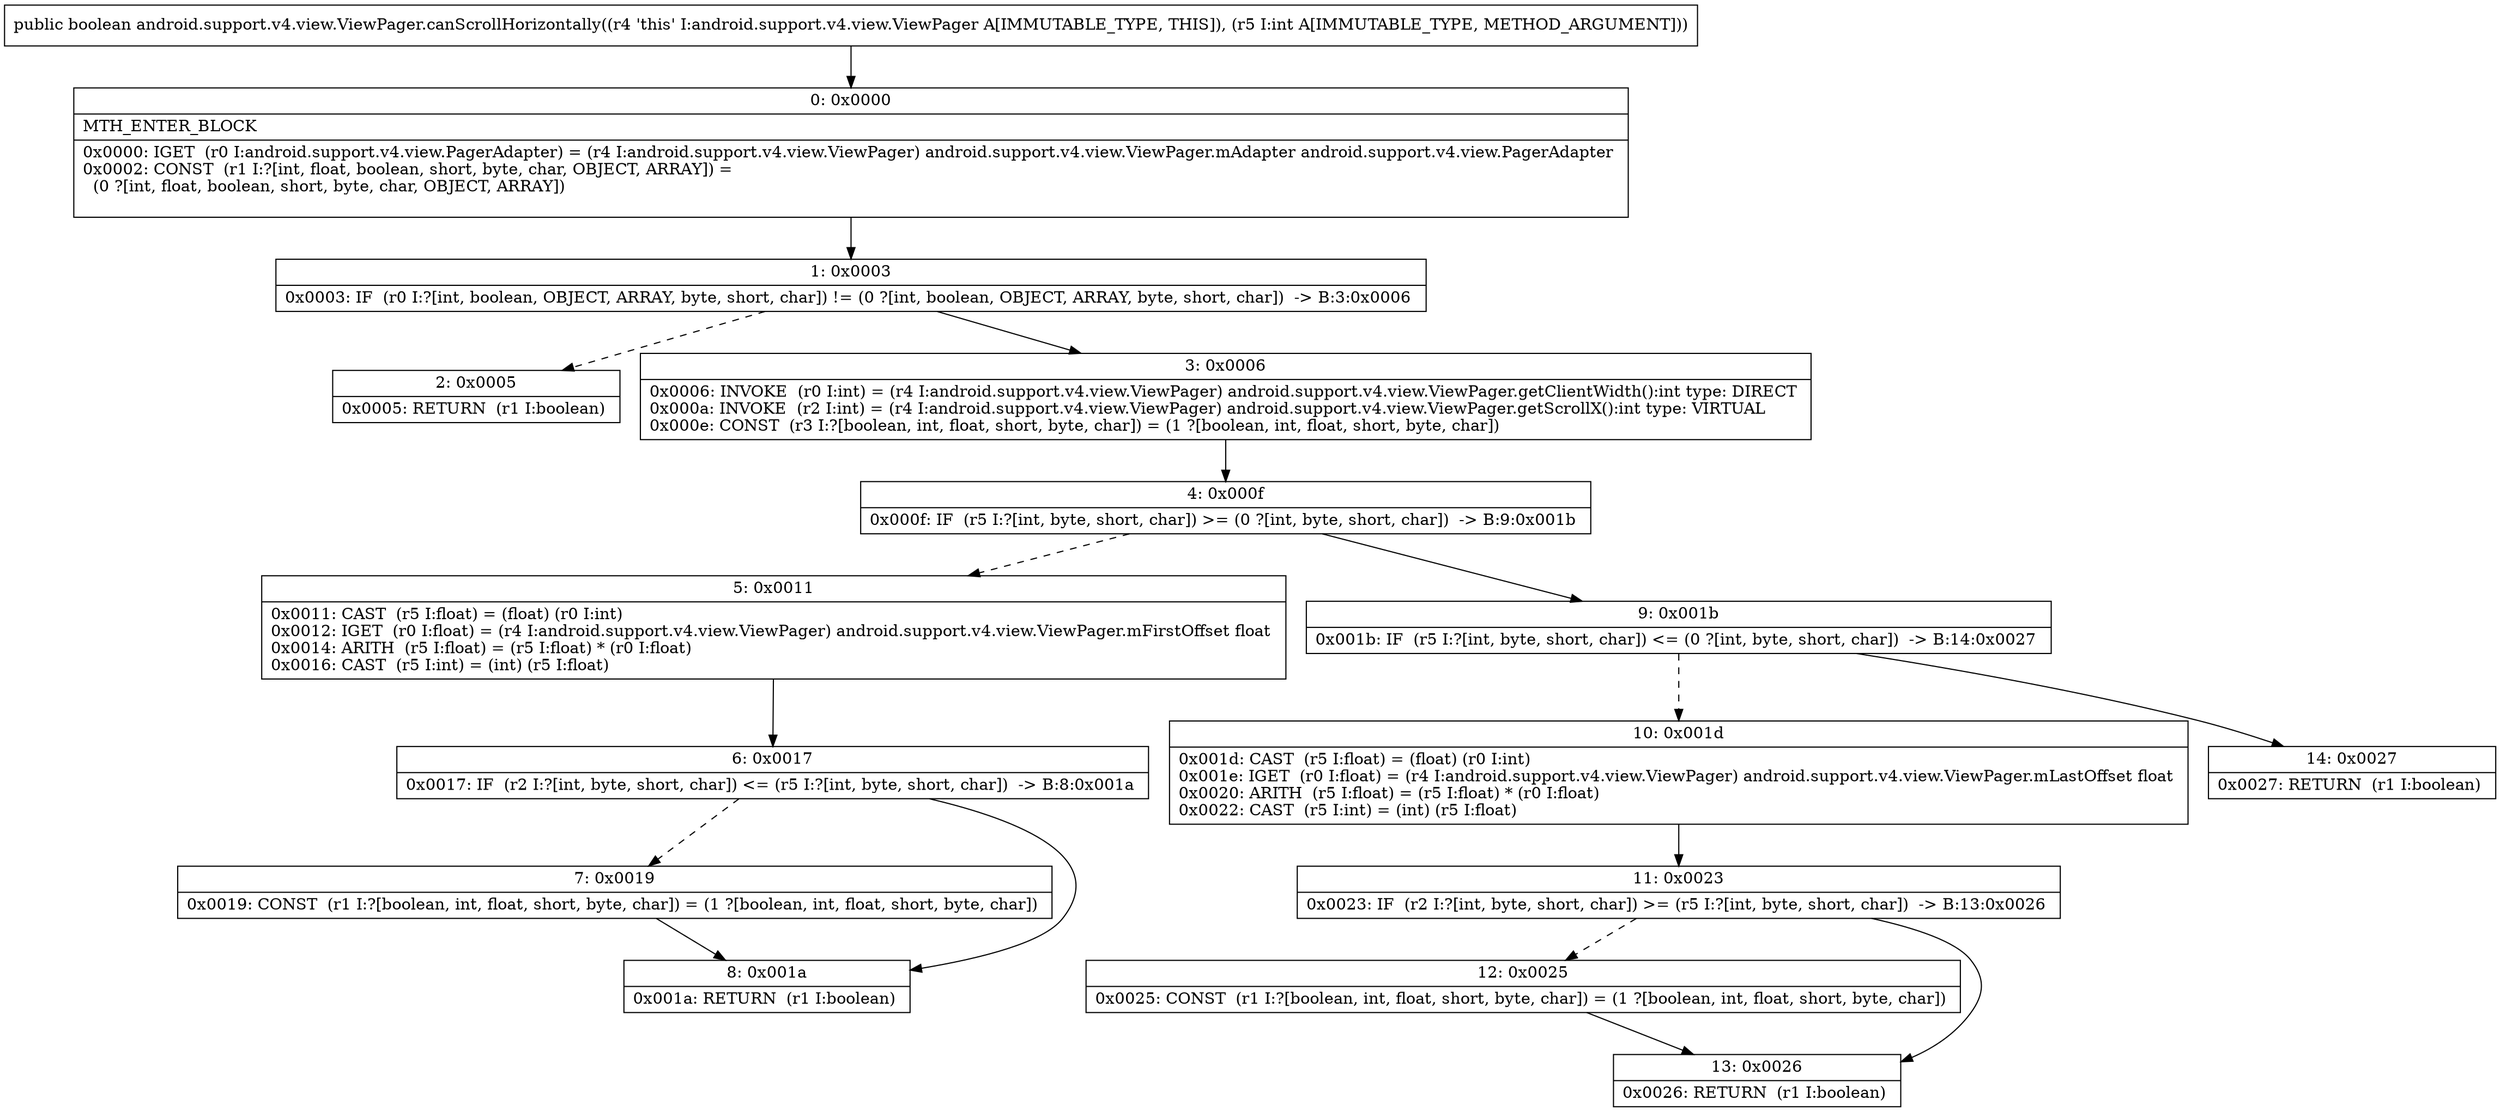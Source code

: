 digraph "CFG forandroid.support.v4.view.ViewPager.canScrollHorizontally(I)Z" {
Node_0 [shape=record,label="{0\:\ 0x0000|MTH_ENTER_BLOCK\l|0x0000: IGET  (r0 I:android.support.v4.view.PagerAdapter) = (r4 I:android.support.v4.view.ViewPager) android.support.v4.view.ViewPager.mAdapter android.support.v4.view.PagerAdapter \l0x0002: CONST  (r1 I:?[int, float, boolean, short, byte, char, OBJECT, ARRAY]) = \l  (0 ?[int, float, boolean, short, byte, char, OBJECT, ARRAY])\l \l}"];
Node_1 [shape=record,label="{1\:\ 0x0003|0x0003: IF  (r0 I:?[int, boolean, OBJECT, ARRAY, byte, short, char]) != (0 ?[int, boolean, OBJECT, ARRAY, byte, short, char])  \-\> B:3:0x0006 \l}"];
Node_2 [shape=record,label="{2\:\ 0x0005|0x0005: RETURN  (r1 I:boolean) \l}"];
Node_3 [shape=record,label="{3\:\ 0x0006|0x0006: INVOKE  (r0 I:int) = (r4 I:android.support.v4.view.ViewPager) android.support.v4.view.ViewPager.getClientWidth():int type: DIRECT \l0x000a: INVOKE  (r2 I:int) = (r4 I:android.support.v4.view.ViewPager) android.support.v4.view.ViewPager.getScrollX():int type: VIRTUAL \l0x000e: CONST  (r3 I:?[boolean, int, float, short, byte, char]) = (1 ?[boolean, int, float, short, byte, char]) \l}"];
Node_4 [shape=record,label="{4\:\ 0x000f|0x000f: IF  (r5 I:?[int, byte, short, char]) \>= (0 ?[int, byte, short, char])  \-\> B:9:0x001b \l}"];
Node_5 [shape=record,label="{5\:\ 0x0011|0x0011: CAST  (r5 I:float) = (float) (r0 I:int) \l0x0012: IGET  (r0 I:float) = (r4 I:android.support.v4.view.ViewPager) android.support.v4.view.ViewPager.mFirstOffset float \l0x0014: ARITH  (r5 I:float) = (r5 I:float) * (r0 I:float) \l0x0016: CAST  (r5 I:int) = (int) (r5 I:float) \l}"];
Node_6 [shape=record,label="{6\:\ 0x0017|0x0017: IF  (r2 I:?[int, byte, short, char]) \<= (r5 I:?[int, byte, short, char])  \-\> B:8:0x001a \l}"];
Node_7 [shape=record,label="{7\:\ 0x0019|0x0019: CONST  (r1 I:?[boolean, int, float, short, byte, char]) = (1 ?[boolean, int, float, short, byte, char]) \l}"];
Node_8 [shape=record,label="{8\:\ 0x001a|0x001a: RETURN  (r1 I:boolean) \l}"];
Node_9 [shape=record,label="{9\:\ 0x001b|0x001b: IF  (r5 I:?[int, byte, short, char]) \<= (0 ?[int, byte, short, char])  \-\> B:14:0x0027 \l}"];
Node_10 [shape=record,label="{10\:\ 0x001d|0x001d: CAST  (r5 I:float) = (float) (r0 I:int) \l0x001e: IGET  (r0 I:float) = (r4 I:android.support.v4.view.ViewPager) android.support.v4.view.ViewPager.mLastOffset float \l0x0020: ARITH  (r5 I:float) = (r5 I:float) * (r0 I:float) \l0x0022: CAST  (r5 I:int) = (int) (r5 I:float) \l}"];
Node_11 [shape=record,label="{11\:\ 0x0023|0x0023: IF  (r2 I:?[int, byte, short, char]) \>= (r5 I:?[int, byte, short, char])  \-\> B:13:0x0026 \l}"];
Node_12 [shape=record,label="{12\:\ 0x0025|0x0025: CONST  (r1 I:?[boolean, int, float, short, byte, char]) = (1 ?[boolean, int, float, short, byte, char]) \l}"];
Node_13 [shape=record,label="{13\:\ 0x0026|0x0026: RETURN  (r1 I:boolean) \l}"];
Node_14 [shape=record,label="{14\:\ 0x0027|0x0027: RETURN  (r1 I:boolean) \l}"];
MethodNode[shape=record,label="{public boolean android.support.v4.view.ViewPager.canScrollHorizontally((r4 'this' I:android.support.v4.view.ViewPager A[IMMUTABLE_TYPE, THIS]), (r5 I:int A[IMMUTABLE_TYPE, METHOD_ARGUMENT])) }"];
MethodNode -> Node_0;
Node_0 -> Node_1;
Node_1 -> Node_2[style=dashed];
Node_1 -> Node_3;
Node_3 -> Node_4;
Node_4 -> Node_5[style=dashed];
Node_4 -> Node_9;
Node_5 -> Node_6;
Node_6 -> Node_7[style=dashed];
Node_6 -> Node_8;
Node_7 -> Node_8;
Node_9 -> Node_10[style=dashed];
Node_9 -> Node_14;
Node_10 -> Node_11;
Node_11 -> Node_12[style=dashed];
Node_11 -> Node_13;
Node_12 -> Node_13;
}

